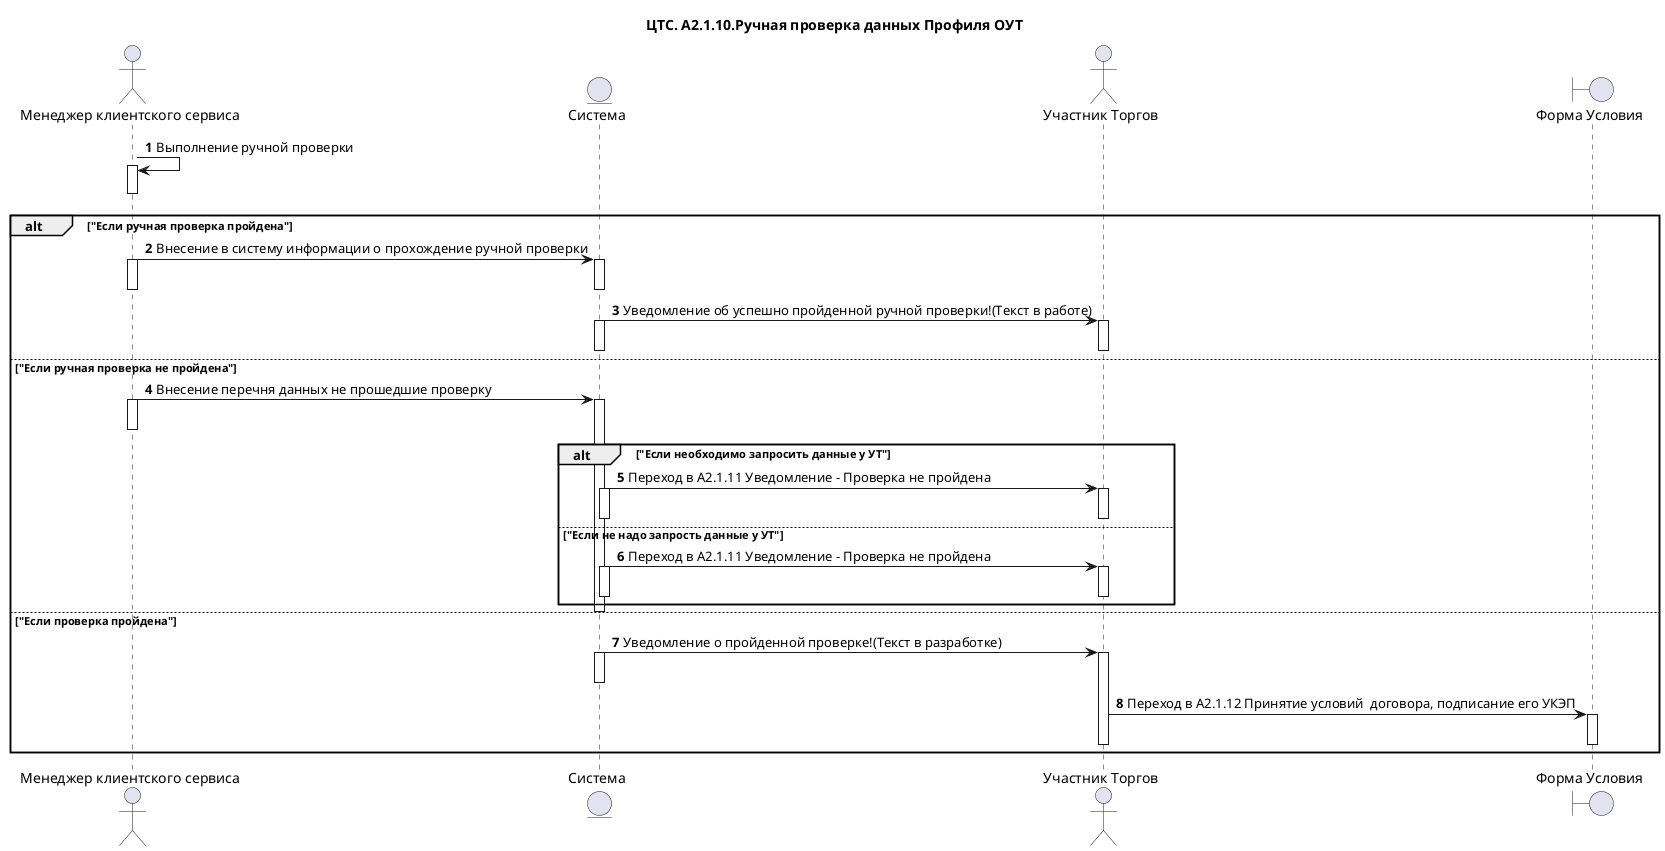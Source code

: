 @startuml
title ЦТС. А2.1.10.Ручная проверка данных Профиля ОУТ

actor "Менеджер клиентского сервиса" as CustomerServiceManager
entity "Система" as System
actor "Участник Торгов" as User
boundary "Форма Условия" as ConditionalForm


autonumber
CustomerServiceManager->CustomerServiceManager:Выполнение ручной проверки
activate CustomerServiceManager
deactivate CustomerServiceManager

alt "Если ручная проверка пройдена"
CustomerServiceManager->System: Внесение в систему информации о прохождение ручной проверки
activate System
activate CustomerServiceManager
deactivate System
deactivate CustomerServiceManager

System->User:Уведомление об успешно пройденной ручной проверки!(Текст в работе)
activate System
activate User
deactivate System
deactivate User

else "Если ручная проверка не пройдена"
CustomerServiceManager->System: Внесение перечня данных не прошедшие проверку
activate System
activate CustomerServiceManager
deactivate CustomerServiceManager

    alt "Если необходимо запросить данные у УТ"
    
    System->User:Переход в А2.1.11 Уведомление - Проверка не пройдена
    activate System
    activate User
    deactivate System
    deactivate User

    else "Если не надо запрость данные у УТ"
    System-> User:Переход в А2.1.11 Уведомление - Проверка не пройдена
    activate System
    activate User
    deactivate System
    deactivate User
   
    end
deactivate System

else "Если проверка пройдена"
System->User:Уведомление о пройденной проверке!(Текст в разработке)
activate System
activate User
deactivate System

User->ConditionalForm:Переход в А2.1.12 Принятие условий  договора, подписание его УКЭП
activate ConditionalForm
deactivate User
deactivate ConditionalForm

end
@enduml